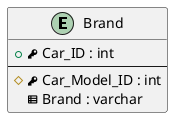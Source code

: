 @startuml
entity "Brand" as brand
{
  + <&key> Car_ID : int
  --
  # <&key> Car_Model_ID : int
  <&spreadsheet> Brand : varchar
}
@enduml